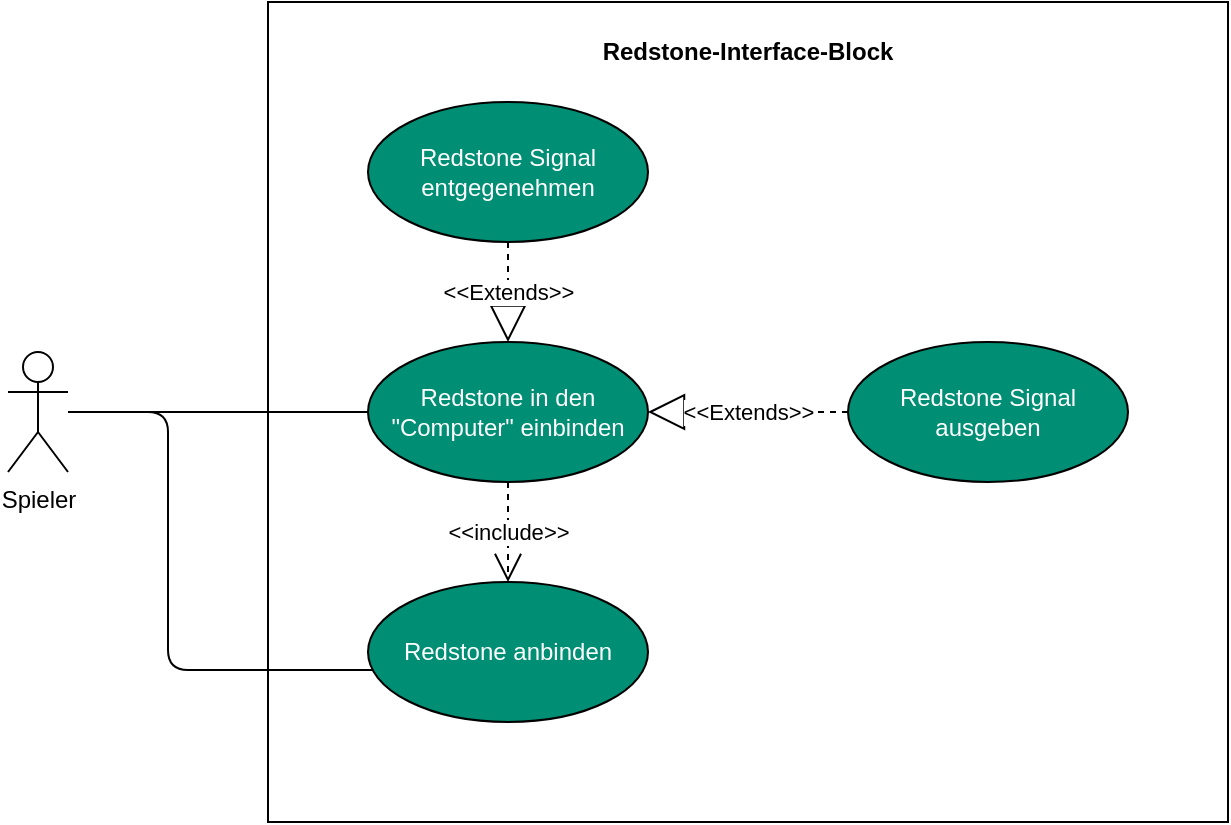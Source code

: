 <mxfile version="22.1.4" type="github">
  <diagram name="Seite-1" id="TRkzqR_WxxwmE3feRGx-">
    <mxGraphModel dx="1009" dy="542" grid="1" gridSize="10" guides="1" tooltips="1" connect="1" arrows="1" fold="1" page="1" pageScale="1" pageWidth="827" pageHeight="1169" math="0" shadow="0">
      <root>
        <mxCell id="0" />
        <mxCell id="1" parent="0" />
        <mxCell id="iPi5P81EQawfxraiPH8z-1" value="&lt;p style=&quot;margin: 0px ; margin-top: 4px ; text-align: center&quot;&gt;&lt;br&gt;&lt;b&gt;Redstone-Interface-Block&lt;/b&gt;&lt;/p&gt;" style="verticalAlign=top;align=left;overflow=fill;fontSize=12;fontFamily=Helvetica;html=1;" vertex="1" parent="1">
          <mxGeometry x="350" y="250" width="480" height="410" as="geometry" />
        </mxCell>
        <mxCell id="iPi5P81EQawfxraiPH8z-2" style="rounded=0;orthogonalLoop=1;jettySize=auto;html=1;endArrow=none;endFill=0;edgeStyle=orthogonalEdgeStyle;" edge="1" parent="1" source="iPi5P81EQawfxraiPH8z-3" target="iPi5P81EQawfxraiPH8z-5">
          <mxGeometry relative="1" as="geometry" />
        </mxCell>
        <mxCell id="iPi5P81EQawfxraiPH8z-3" value="Spieler" style="shape=umlActor;verticalLabelPosition=bottom;labelBackgroundColor=#ffffff;verticalAlign=top;html=1;outlineConnect=0;" vertex="1" parent="1">
          <mxGeometry x="220" y="425" width="30" height="60" as="geometry" />
        </mxCell>
        <mxCell id="iPi5P81EQawfxraiPH8z-4" value="Redstone anbinden" style="ellipse;whiteSpace=wrap;html=1;fillColor=#008e74;fontColor=#FFFFFF;" vertex="1" parent="1">
          <mxGeometry x="400" y="540" width="140" height="70" as="geometry" />
        </mxCell>
        <mxCell id="iPi5P81EQawfxraiPH8z-5" value="Redstone in den &quot;Computer&quot; einbinden" style="ellipse;whiteSpace=wrap;html=1;fillColor=#008e74;fontColor=#FFFFFF;" vertex="1" parent="1">
          <mxGeometry x="400" y="420" width="140" height="70" as="geometry" />
        </mxCell>
        <mxCell id="iPi5P81EQawfxraiPH8z-6" value="Redstone Signal entgegenehmen" style="ellipse;whiteSpace=wrap;html=1;fillColor=#008e74;fontColor=#FFFFFF;" vertex="1" parent="1">
          <mxGeometry x="400" y="300" width="140" height="70" as="geometry" />
        </mxCell>
        <mxCell id="iPi5P81EQawfxraiPH8z-7" value="Redstone Signal ausgeben" style="ellipse;whiteSpace=wrap;html=1;fillColor=#008e74;fontColor=#FFFFFF;" vertex="1" parent="1">
          <mxGeometry x="640" y="420" width="140" height="70" as="geometry" />
        </mxCell>
        <mxCell id="iPi5P81EQawfxraiPH8z-8" value="&amp;lt;&amp;lt;Extends&lt;span style=&quot;color: rgb(0 , 0 , 0)&quot;&gt;&amp;gt;&amp;gt;&lt;/span&gt;" style="endArrow=block;endSize=16;endFill=0;html=1;dashed=1;" edge="1" parent="1" source="iPi5P81EQawfxraiPH8z-7" target="iPi5P81EQawfxraiPH8z-5">
          <mxGeometry width="160" relative="1" as="geometry">
            <mxPoint x="472.5" y="519" as="sourcePoint" />
            <mxPoint x="632.5" y="519" as="targetPoint" />
          </mxGeometry>
        </mxCell>
        <mxCell id="iPi5P81EQawfxraiPH8z-9" value="&amp;lt;&amp;lt;Extends&lt;span style=&quot;color: rgb(0 , 0 , 0)&quot;&gt;&amp;gt;&amp;gt;&lt;/span&gt;" style="endArrow=block;endSize=16;endFill=0;html=1;dashed=1;" edge="1" parent="1" source="iPi5P81EQawfxraiPH8z-6" target="iPi5P81EQawfxraiPH8z-5">
          <mxGeometry width="160" relative="1" as="geometry">
            <mxPoint x="130.5" y="344" as="sourcePoint" />
            <mxPoint x="290.5" y="344" as="targetPoint" />
          </mxGeometry>
        </mxCell>
        <mxCell id="iPi5P81EQawfxraiPH8z-10" value="&amp;lt;&amp;lt;include&lt;span style=&quot;color: rgb(0 , 0 , 0)&quot;&gt;&amp;gt;&amp;gt;&lt;/span&gt;" style="endArrow=open;endSize=12;dashed=1;html=1;" edge="1" parent="1" source="iPi5P81EQawfxraiPH8z-5" target="iPi5P81EQawfxraiPH8z-4">
          <mxGeometry width="160" relative="1" as="geometry">
            <mxPoint x="137.5" y="367.5" as="sourcePoint" />
            <mxPoint x="297.5" y="367.5" as="targetPoint" />
          </mxGeometry>
        </mxCell>
        <mxCell id="iPi5P81EQawfxraiPH8z-11" style="edgeStyle=orthogonalEdgeStyle;rounded=1;orthogonalLoop=1;jettySize=auto;html=1;endArrow=none;endFill=0;" edge="1" parent="1" source="iPi5P81EQawfxraiPH8z-3" target="iPi5P81EQawfxraiPH8z-4">
          <mxGeometry relative="1" as="geometry">
            <Array as="points">
              <mxPoint x="300" y="455" />
              <mxPoint x="300" y="584" />
            </Array>
          </mxGeometry>
        </mxCell>
      </root>
    </mxGraphModel>
  </diagram>
</mxfile>
